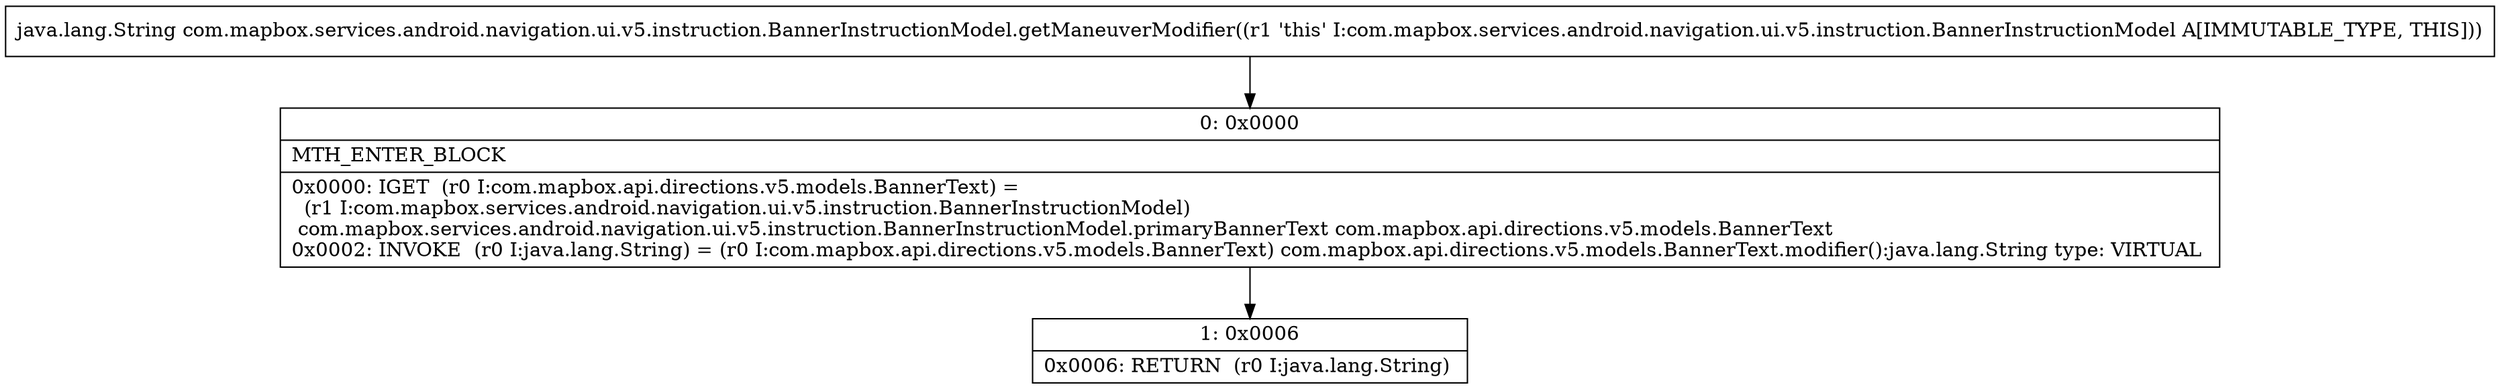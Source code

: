 digraph "CFG forcom.mapbox.services.android.navigation.ui.v5.instruction.BannerInstructionModel.getManeuverModifier()Ljava\/lang\/String;" {
Node_0 [shape=record,label="{0\:\ 0x0000|MTH_ENTER_BLOCK\l|0x0000: IGET  (r0 I:com.mapbox.api.directions.v5.models.BannerText) = \l  (r1 I:com.mapbox.services.android.navigation.ui.v5.instruction.BannerInstructionModel)\l com.mapbox.services.android.navigation.ui.v5.instruction.BannerInstructionModel.primaryBannerText com.mapbox.api.directions.v5.models.BannerText \l0x0002: INVOKE  (r0 I:java.lang.String) = (r0 I:com.mapbox.api.directions.v5.models.BannerText) com.mapbox.api.directions.v5.models.BannerText.modifier():java.lang.String type: VIRTUAL \l}"];
Node_1 [shape=record,label="{1\:\ 0x0006|0x0006: RETURN  (r0 I:java.lang.String) \l}"];
MethodNode[shape=record,label="{java.lang.String com.mapbox.services.android.navigation.ui.v5.instruction.BannerInstructionModel.getManeuverModifier((r1 'this' I:com.mapbox.services.android.navigation.ui.v5.instruction.BannerInstructionModel A[IMMUTABLE_TYPE, THIS])) }"];
MethodNode -> Node_0;
Node_0 -> Node_1;
}


